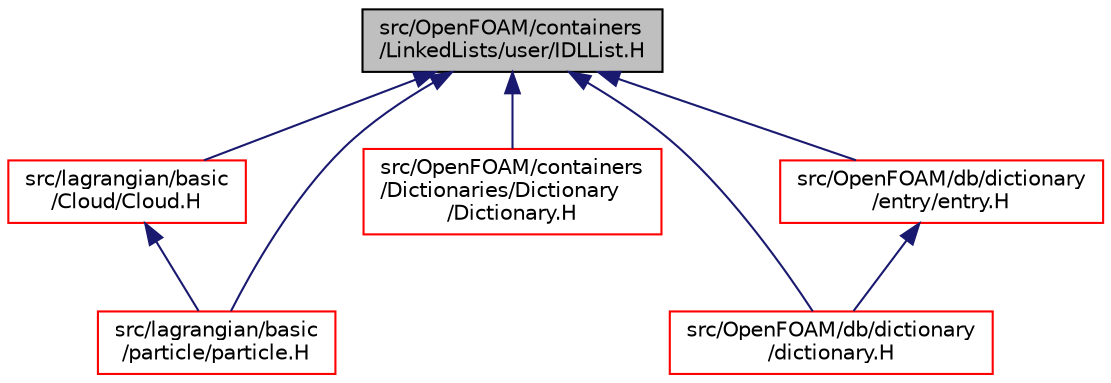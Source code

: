 digraph "src/OpenFOAM/containers/LinkedLists/user/IDLList.H"
{
  bgcolor="transparent";
  edge [fontname="Helvetica",fontsize="10",labelfontname="Helvetica",labelfontsize="10"];
  node [fontname="Helvetica",fontsize="10",shape=record];
  Node50 [label="src/OpenFOAM/containers\l/LinkedLists/user/IDLList.H",height=0.2,width=0.4,color="black", fillcolor="grey75", style="filled", fontcolor="black"];
  Node50 -> Node51 [dir="back",color="midnightblue",fontsize="10",style="solid",fontname="Helvetica"];
  Node51 [label="src/lagrangian/basic\l/Cloud/Cloud.H",height=0.2,width=0.4,color="red",URL="$a05525.html"];
  Node51 -> Node63 [dir="back",color="midnightblue",fontsize="10",style="solid",fontname="Helvetica"];
  Node63 [label="src/lagrangian/basic\l/particle/particle.H",height=0.2,width=0.4,color="red",URL="$a05567.html"];
  Node50 -> Node63 [dir="back",color="midnightblue",fontsize="10",style="solid",fontname="Helvetica"];
  Node50 -> Node196 [dir="back",color="midnightblue",fontsize="10",style="solid",fontname="Helvetica"];
  Node196 [label="src/OpenFOAM/containers\l/Dictionaries/Dictionary\l/Dictionary.H",height=0.2,width=0.4,color="red",URL="$a09125.html"];
  Node50 -> Node201 [dir="back",color="midnightblue",fontsize="10",style="solid",fontname="Helvetica"];
  Node201 [label="src/OpenFOAM/db/dictionary\l/dictionary.H",height=0.2,width=0.4,color="red",URL="$a09506.html"];
  Node50 -> Node3740 [dir="back",color="midnightblue",fontsize="10",style="solid",fontname="Helvetica"];
  Node3740 [label="src/OpenFOAM/db/dictionary\l/entry/entry.H",height=0.2,width=0.4,color="red",URL="$a09527.html"];
  Node3740 -> Node201 [dir="back",color="midnightblue",fontsize="10",style="solid",fontname="Helvetica"];
}
